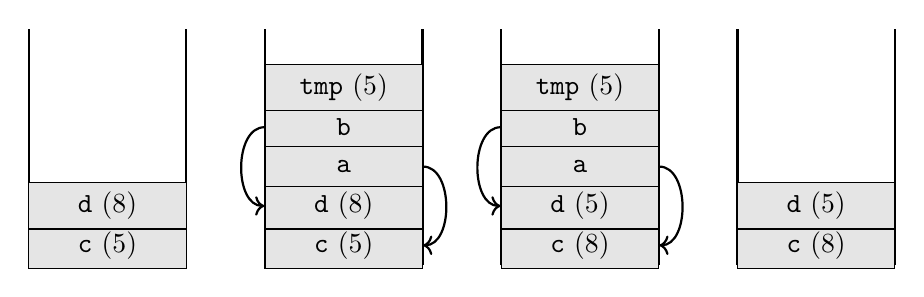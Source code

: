 \begin{tikzpicture}
	\tikzstyle{Node} = [rectangle, minimum width=2cm, minimum height=5mm, text centered, draw=black, fill= gray!20]
	\tikzstyle{arrow} = [thick,->,>=stealth]
	
	\draw [thick, black] (-3, 0) -- (-1, 0);
	\draw [thick, black] (-3, 0) -- (-3, 3);
	\draw [thick, black] (-1, 0) -- (-1, 3);
	\node (c1) [Node] at (-2,0.25) {\texttt{c} (5)};
	\node (d1) [Node] at (-2,0.75) {\texttt{d} (8)};
	
	\draw [thick, black] (0, 0) -- (2, 0);
	\draw [thick, black] (0, 0) -- (0, 3);
	\draw [thick, black] (2, 0) -- (2, 3);
	\node (c2) [Node] at (1,0.25) {\texttt{c} (5)};
	\node (d2) [Node] at (1,0.75) {\texttt{d} (8)};
	\node (a2) [Node] at (1,1.25) {\texttt{a}};
	\node (b2) [Node] at (1,1.75) {\texttt{b}};
	\node (tmp2) [Node] at (1,2.25) {\texttt{tmp} (5)};
	
	\path[every node/.style={font=\sffamily\small}]
		(a2) edge[bend left = 90, thick, ->] node [right] {} (c2);
	\path[every node/.style={font=\sffamily\small}]
		(b2) edge[bend right = 90, thick, ->] node [left] {} (d2);
	
	\draw [thick, black] (3, 0) -- (5, 0);
	\draw [thick, black] (3, 0) -- (3, 3);
	\draw [thick, black] (5, 0) -- (5, 3);
	\node (c3) [Node] at (4,0.25) {\texttt{c} (8)};
	\node (d3) [Node] at (4,0.75) {\texttt{d} (5)};
	\node (a3) [Node] at (4,1.25) {\texttt{a}};
	\node (b3) [Node] at (4,1.75) {\texttt{b}};
	\node (tmp3) [Node] at (4,2.25) {\texttt{tmp} (5)};
	
	
	\path[every node/.style={font=\sffamily\small}]
	(a3) edge[bend left = 90, thick, ->] node [right] {} (c3);
	\path[every node/.style={font=\sffamily\small}]
	(b3) edge[bend right = 90, thick, ->] node [left] {} (d3);
	
	\draw [thick, black] (6, 0) -- (8, 0);
	\draw [thick, black] (6, 0) -- (6, 3);
	\draw [thick, black] (8, 0) -- (8, 3);
	\node (a4) [Node] at (7,0.25) {\texttt{c} (8)};
	\node (b4) [Node] at (7,0.75) {\texttt{d} (5)};
\end{tikzpicture}